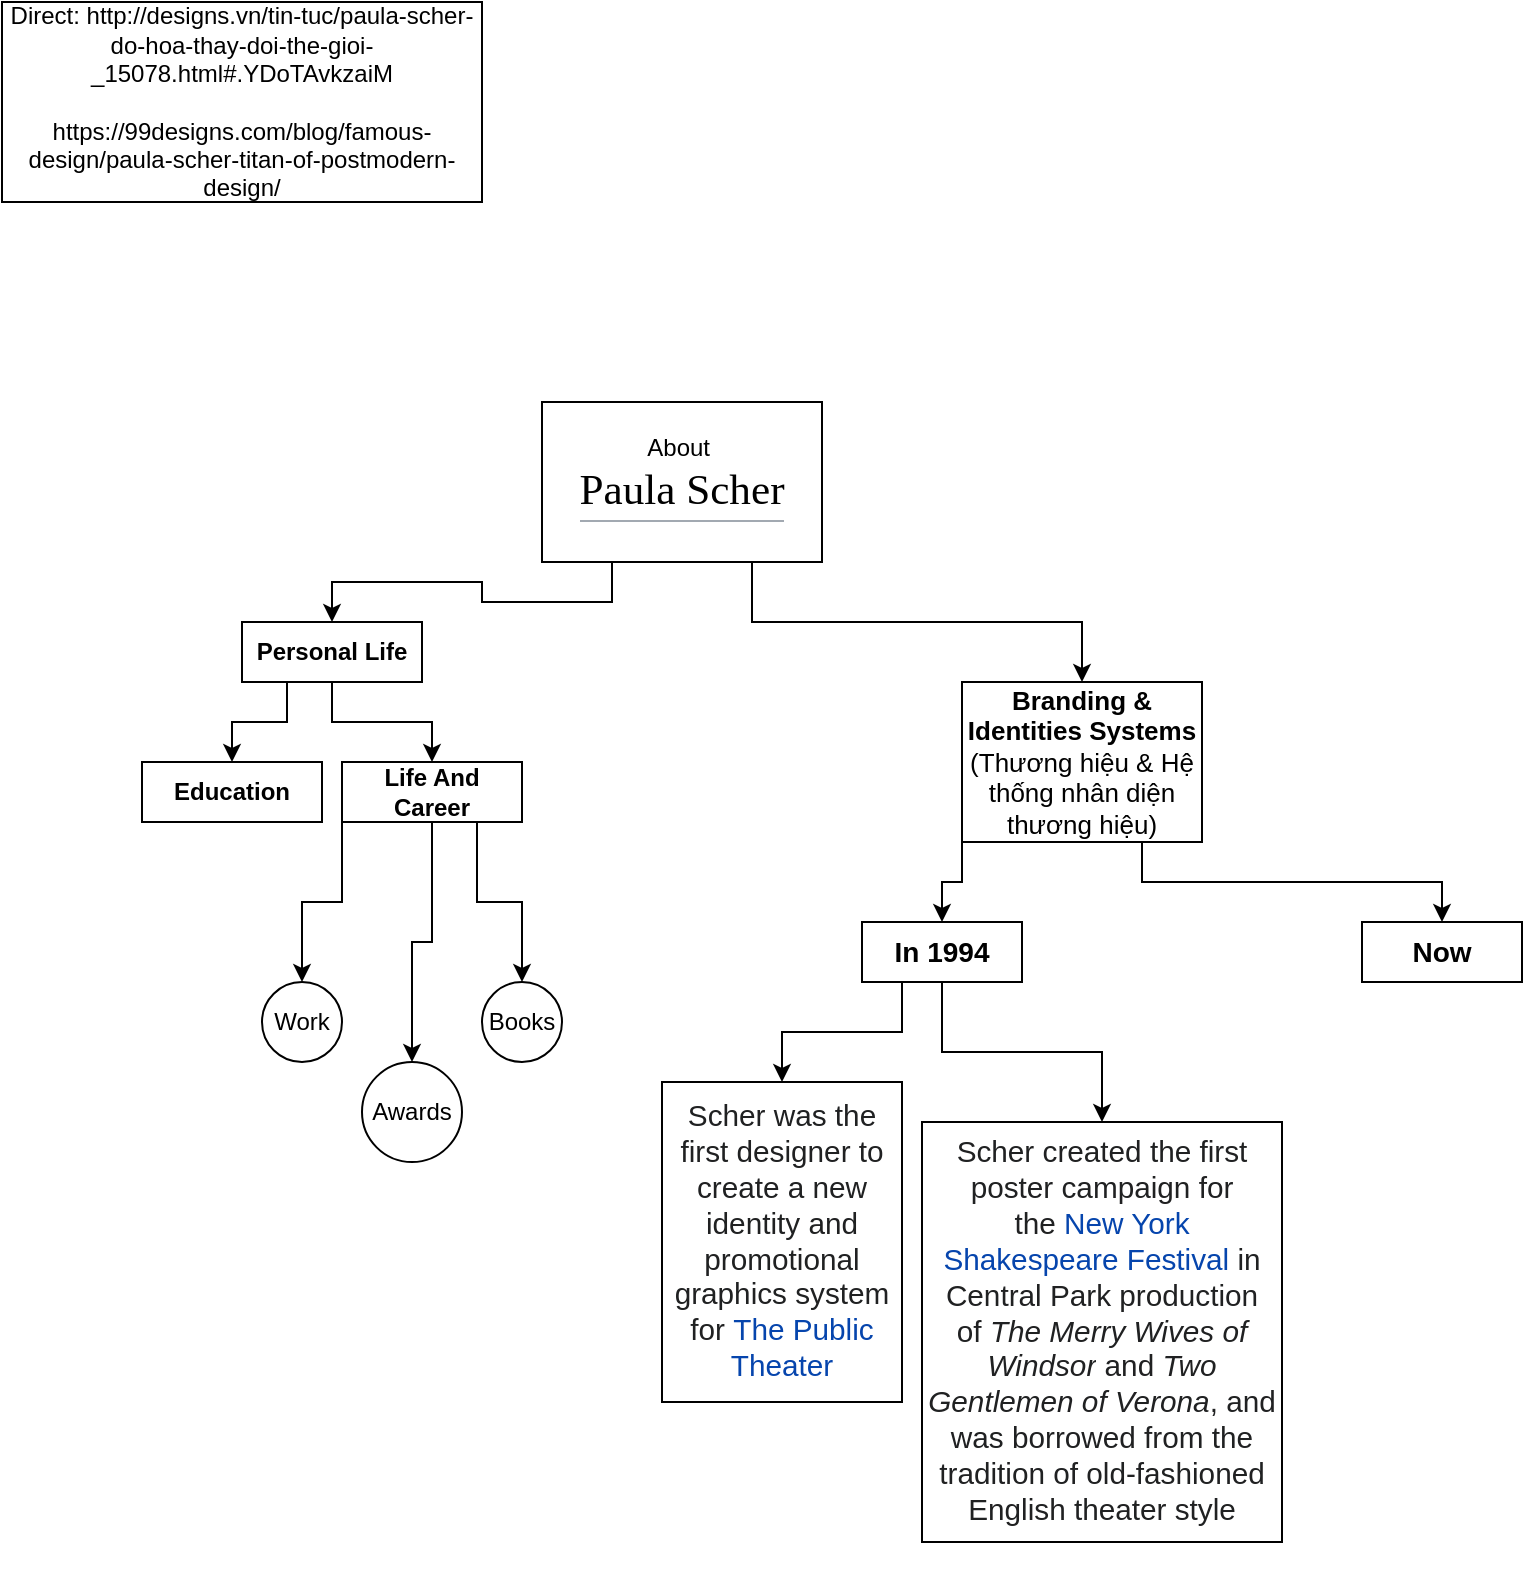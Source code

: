 <mxfile version="14.4.3" type="github">
  <diagram id="C5RBs43oDa-KdzZeNtuy" name="Page-1">
    <mxGraphModel dx="774" dy="778" grid="1" gridSize="10" guides="1" tooltips="1" connect="1" arrows="1" fold="1" page="1" pageScale="1" pageWidth="827" pageHeight="1169" math="0" shadow="0">
      <root>
        <mxCell id="WIyWlLk6GJQsqaUBKTNV-0" />
        <mxCell id="WIyWlLk6GJQsqaUBKTNV-1" parent="WIyWlLk6GJQsqaUBKTNV-0" />
        <mxCell id="FcO7wQIIchZVDiMjkEja-35" style="edgeStyle=orthogonalEdgeStyle;rounded=0;orthogonalLoop=1;jettySize=auto;html=1;exitX=0.25;exitY=1;exitDx=0;exitDy=0;entryX=0.5;entryY=0;entryDx=0;entryDy=0;" edge="1" parent="WIyWlLk6GJQsqaUBKTNV-1" source="FcO7wQIIchZVDiMjkEja-0" target="FcO7wQIIchZVDiMjkEja-15">
          <mxGeometry relative="1" as="geometry" />
        </mxCell>
        <mxCell id="FcO7wQIIchZVDiMjkEja-39" style="edgeStyle=orthogonalEdgeStyle;rounded=0;orthogonalLoop=1;jettySize=auto;html=1;exitX=0.75;exitY=1;exitDx=0;exitDy=0;" edge="1" parent="WIyWlLk6GJQsqaUBKTNV-1" source="FcO7wQIIchZVDiMjkEja-0" target="FcO7wQIIchZVDiMjkEja-13">
          <mxGeometry relative="1" as="geometry" />
        </mxCell>
        <mxCell id="FcO7wQIIchZVDiMjkEja-0" value="About&amp;nbsp;&lt;h1 id=&quot;firstHeading&quot; class=&quot;firstHeading&quot; style=&quot;margin: 0px 0px 0.25em ; padding: 0px ; overflow: visible ; border-bottom: 1px solid rgb(162 , 169 , 177) ; font-size: 1.8em ; font-weight: normal ; font-family: &amp;#34;linux libertine&amp;#34; , &amp;#34;georgia&amp;#34; , &amp;#34;times&amp;#34; , serif ; line-height: 1.3&quot;&gt;Paula Scher&lt;/h1&gt;" style="rounded=0;whiteSpace=wrap;html=1;" vertex="1" parent="WIyWlLk6GJQsqaUBKTNV-1">
          <mxGeometry x="270" y="200" width="140" height="80" as="geometry" />
        </mxCell>
        <mxCell id="FcO7wQIIchZVDiMjkEja-4" value="&lt;b&gt;Education&lt;/b&gt;" style="rounded=0;whiteSpace=wrap;html=1;" vertex="1" parent="WIyWlLk6GJQsqaUBKTNV-1">
          <mxGeometry x="70" y="380" width="90" height="30" as="geometry" />
        </mxCell>
        <mxCell id="FcO7wQIIchZVDiMjkEja-19" style="edgeStyle=orthogonalEdgeStyle;rounded=0;orthogonalLoop=1;jettySize=auto;html=1;exitX=0;exitY=1;exitDx=0;exitDy=0;entryX=0.5;entryY=0;entryDx=0;entryDy=0;" edge="1" parent="WIyWlLk6GJQsqaUBKTNV-1" source="FcO7wQIIchZVDiMjkEja-6" target="FcO7wQIIchZVDiMjkEja-11">
          <mxGeometry relative="1" as="geometry" />
        </mxCell>
        <mxCell id="FcO7wQIIchZVDiMjkEja-33" style="edgeStyle=orthogonalEdgeStyle;rounded=0;orthogonalLoop=1;jettySize=auto;html=1;exitX=0.75;exitY=1;exitDx=0;exitDy=0;" edge="1" parent="WIyWlLk6GJQsqaUBKTNV-1" source="FcO7wQIIchZVDiMjkEja-6" target="FcO7wQIIchZVDiMjkEja-21">
          <mxGeometry relative="1" as="geometry" />
        </mxCell>
        <mxCell id="FcO7wQIIchZVDiMjkEja-34" style="edgeStyle=orthogonalEdgeStyle;rounded=0;orthogonalLoop=1;jettySize=auto;html=1;exitX=0.5;exitY=1;exitDx=0;exitDy=0;" edge="1" parent="WIyWlLk6GJQsqaUBKTNV-1" source="FcO7wQIIchZVDiMjkEja-6" target="FcO7wQIIchZVDiMjkEja-17">
          <mxGeometry relative="1" as="geometry" />
        </mxCell>
        <mxCell id="FcO7wQIIchZVDiMjkEja-6" value="&lt;b&gt;Life And Career&lt;/b&gt;" style="rounded=0;whiteSpace=wrap;html=1;" vertex="1" parent="WIyWlLk6GJQsqaUBKTNV-1">
          <mxGeometry x="170" y="380" width="90" height="30" as="geometry" />
        </mxCell>
        <mxCell id="FcO7wQIIchZVDiMjkEja-11" value="Work" style="ellipse;whiteSpace=wrap;html=1;aspect=fixed;" vertex="1" parent="WIyWlLk6GJQsqaUBKTNV-1">
          <mxGeometry x="130" y="490" width="40" height="40" as="geometry" />
        </mxCell>
        <mxCell id="FcO7wQIIchZVDiMjkEja-28" style="edgeStyle=orthogonalEdgeStyle;rounded=0;orthogonalLoop=1;jettySize=auto;html=1;exitX=0;exitY=1;exitDx=0;exitDy=0;" edge="1" parent="WIyWlLk6GJQsqaUBKTNV-1" source="FcO7wQIIchZVDiMjkEja-13" target="FcO7wQIIchZVDiMjkEja-27">
          <mxGeometry relative="1" as="geometry" />
        </mxCell>
        <mxCell id="FcO7wQIIchZVDiMjkEja-42" style="edgeStyle=orthogonalEdgeStyle;rounded=0;orthogonalLoop=1;jettySize=auto;html=1;exitX=0.75;exitY=1;exitDx=0;exitDy=0;" edge="1" parent="WIyWlLk6GJQsqaUBKTNV-1" source="FcO7wQIIchZVDiMjkEja-13" target="FcO7wQIIchZVDiMjkEja-41">
          <mxGeometry relative="1" as="geometry" />
        </mxCell>
        <mxCell id="FcO7wQIIchZVDiMjkEja-13" value="&lt;font style=&quot;font-size: 13px&quot;&gt;&lt;b&gt;Branding &amp;amp; Identities Systems&lt;/b&gt;&lt;br&gt;(Thương hiệu &amp;amp; Hệ thống nhân diện thương hiệu)&lt;br&gt;&lt;/font&gt;" style="rounded=0;whiteSpace=wrap;html=1;" vertex="1" parent="WIyWlLk6GJQsqaUBKTNV-1">
          <mxGeometry x="480" y="340" width="120" height="80" as="geometry" />
        </mxCell>
        <mxCell id="FcO7wQIIchZVDiMjkEja-36" style="edgeStyle=orthogonalEdgeStyle;rounded=0;orthogonalLoop=1;jettySize=auto;html=1;exitX=0.5;exitY=1;exitDx=0;exitDy=0;" edge="1" parent="WIyWlLk6GJQsqaUBKTNV-1" source="FcO7wQIIchZVDiMjkEja-15" target="FcO7wQIIchZVDiMjkEja-6">
          <mxGeometry relative="1" as="geometry" />
        </mxCell>
        <mxCell id="FcO7wQIIchZVDiMjkEja-37" style="edgeStyle=orthogonalEdgeStyle;rounded=0;orthogonalLoop=1;jettySize=auto;html=1;exitX=0.25;exitY=1;exitDx=0;exitDy=0;entryX=0.5;entryY=0;entryDx=0;entryDy=0;" edge="1" parent="WIyWlLk6GJQsqaUBKTNV-1" source="FcO7wQIIchZVDiMjkEja-15" target="FcO7wQIIchZVDiMjkEja-4">
          <mxGeometry relative="1" as="geometry" />
        </mxCell>
        <mxCell id="FcO7wQIIchZVDiMjkEja-15" value="&lt;b&gt;Personal Life&lt;/b&gt;" style="rounded=0;whiteSpace=wrap;html=1;" vertex="1" parent="WIyWlLk6GJQsqaUBKTNV-1">
          <mxGeometry x="120" y="310" width="90" height="30" as="geometry" />
        </mxCell>
        <mxCell id="FcO7wQIIchZVDiMjkEja-17" value="Awards" style="ellipse;whiteSpace=wrap;html=1;aspect=fixed;" vertex="1" parent="WIyWlLk6GJQsqaUBKTNV-1">
          <mxGeometry x="180" y="530" width="50" height="50" as="geometry" />
        </mxCell>
        <mxCell id="FcO7wQIIchZVDiMjkEja-21" value="Books" style="ellipse;whiteSpace=wrap;html=1;aspect=fixed;" vertex="1" parent="WIyWlLk6GJQsqaUBKTNV-1">
          <mxGeometry x="240" y="490" width="40" height="40" as="geometry" />
        </mxCell>
        <mxCell id="FcO7wQIIchZVDiMjkEja-23" value="&lt;span style=&quot;color: rgb(32 , 33 , 34) ; font-family: sans-serif ; font-size: 14.875px ; font-style: normal ; letter-spacing: normal ; text-indent: 0px ; text-transform: none ; word-spacing: 0px ; background-color: rgb(255 , 255 , 255) ; display: inline ; float: none&quot;&gt;Scher was the first designer to create a new identity and promotional graphics system for&lt;span style=&quot;font-weight: 400&quot;&gt;&amp;nbsp;&lt;/span&gt;&lt;/span&gt;&lt;a href=&quot;https://en.wikipedia.org/wiki/The_Public_Theater&quot; title=&quot;&quot; style=&quot;text-decoration: none ; color: rgb(6 , 69 , 173) ; background: none rgb(255 , 255 , 255) ; font-family: sans-serif ; font-size: 14.875px ; font-style: normal ; font-weight: 400 ; letter-spacing: normal ; text-indent: 0px ; text-transform: none ; word-spacing: 0px&quot;&gt;The Public Theater&lt;/a&gt;" style="rounded=0;whiteSpace=wrap;html=1;" vertex="1" parent="WIyWlLk6GJQsqaUBKTNV-1">
          <mxGeometry x="330" y="540" width="120" height="160" as="geometry" />
        </mxCell>
        <mxCell id="FcO7wQIIchZVDiMjkEja-31" style="edgeStyle=orthogonalEdgeStyle;rounded=0;orthogonalLoop=1;jettySize=auto;html=1;exitX=0.5;exitY=1;exitDx=0;exitDy=0;entryX=0.5;entryY=0;entryDx=0;entryDy=0;" edge="1" parent="WIyWlLk6GJQsqaUBKTNV-1" source="FcO7wQIIchZVDiMjkEja-27" target="FcO7wQIIchZVDiMjkEja-30">
          <mxGeometry relative="1" as="geometry" />
        </mxCell>
        <mxCell id="FcO7wQIIchZVDiMjkEja-32" style="edgeStyle=orthogonalEdgeStyle;rounded=0;orthogonalLoop=1;jettySize=auto;html=1;exitX=0.25;exitY=1;exitDx=0;exitDy=0;entryX=0.5;entryY=0;entryDx=0;entryDy=0;" edge="1" parent="WIyWlLk6GJQsqaUBKTNV-1" source="FcO7wQIIchZVDiMjkEja-27" target="FcO7wQIIchZVDiMjkEja-23">
          <mxGeometry relative="1" as="geometry" />
        </mxCell>
        <mxCell id="FcO7wQIIchZVDiMjkEja-27" value="&lt;b&gt;&lt;font style=&quot;font-size: 14px&quot;&gt;In 1994&lt;/font&gt;&lt;/b&gt;" style="rounded=0;whiteSpace=wrap;html=1;" vertex="1" parent="WIyWlLk6GJQsqaUBKTNV-1">
          <mxGeometry x="430" y="460" width="80" height="30" as="geometry" />
        </mxCell>
        <mxCell id="FcO7wQIIchZVDiMjkEja-30" value="&#xa;&#xa;&lt;span style=&quot;color: rgb(32, 33, 34); font-family: sans-serif; font-size: 14.875px; font-style: normal; font-weight: 400; letter-spacing: normal; text-indent: 0px; text-transform: none; word-spacing: 0px; background-color: rgb(255, 255, 255); display: inline; float: none;&quot;&gt;Scher created the first poster campaign for the&lt;span&gt;&amp;nbsp;&lt;/span&gt;&lt;/span&gt;&lt;a href=&quot;https://en.wikipedia.org/wiki/New_York_Shakespeare_Festival&quot; class=&quot;mw-redirect&quot; title=&quot;New York Shakespeare Festival&quot; style=&quot;text-decoration: none; color: rgb(6, 69, 173); background: none rgb(255, 255, 255); font-family: sans-serif; font-size: 14.875px; font-style: normal; font-weight: 400; letter-spacing: normal; text-indent: 0px; text-transform: none; word-spacing: 0px;&quot;&gt;New York Shakespeare Festival&lt;/a&gt;&lt;span style=&quot;color: rgb(32, 33, 34); font-family: sans-serif; font-size: 14.875px; font-style: normal; font-weight: 400; letter-spacing: normal; text-indent: 0px; text-transform: none; word-spacing: 0px; background-color: rgb(255, 255, 255); display: inline; float: none;&quot;&gt;&lt;span&gt;&amp;nbsp;&lt;/span&gt;in Central Park production of&lt;span&gt;&amp;nbsp;&lt;/span&gt;&lt;/span&gt;&lt;i style=&quot;color: rgb(32, 33, 34); font-family: sans-serif; font-size: 14.875px; font-weight: 400; letter-spacing: normal; text-indent: 0px; text-transform: none; word-spacing: 0px; background-color: rgb(255, 255, 255);&quot;&gt;The Merry Wives of Windsor&lt;/i&gt;&lt;span style=&quot;color: rgb(32, 33, 34); font-family: sans-serif; font-size: 14.875px; font-style: normal; font-weight: 400; letter-spacing: normal; text-indent: 0px; text-transform: none; word-spacing: 0px; background-color: rgb(255, 255, 255); display: inline; float: none;&quot;&gt;&lt;span&gt;&amp;nbsp;&lt;/span&gt;and&lt;span&gt;&amp;nbsp;&lt;/span&gt;&lt;/span&gt;&lt;i style=&quot;color: rgb(32, 33, 34); font-family: sans-serif; font-size: 14.875px; font-weight: 400; letter-spacing: normal; text-indent: 0px; text-transform: none; word-spacing: 0px; background-color: rgb(255, 255, 255);&quot;&gt;Two Gentlemen of Verona&lt;/i&gt;&lt;span style=&quot;color: rgb(32, 33, 34); font-family: sans-serif; font-size: 14.875px; font-style: normal; font-weight: 400; letter-spacing: normal; text-indent: 0px; text-transform: none; word-spacing: 0px; background-color: rgb(255, 255, 255); display: inline; float: none;&quot;&gt;, and was borrowed from the tradition of old-fashioned English theater style&lt;/span&gt;&#xa;&#xa;" style="rounded=0;whiteSpace=wrap;html=1;" vertex="1" parent="WIyWlLk6GJQsqaUBKTNV-1">
          <mxGeometry x="460" y="560" width="180" height="210" as="geometry" />
        </mxCell>
        <mxCell id="FcO7wQIIchZVDiMjkEja-38" value="Direct:&amp;nbsp;http://designs.vn/tin-tuc/paula-scher-do-hoa-thay-doi-the-gioi-_15078.html#.YDoTAvkzaiM&lt;br&gt;&lt;br&gt;https://99designs.com/blog/famous-design/paula-scher-titan-of-postmodern-design/" style="rounded=0;whiteSpace=wrap;html=1;" vertex="1" parent="WIyWlLk6GJQsqaUBKTNV-1">
          <mxGeometry width="240" height="100" as="geometry" />
        </mxCell>
        <mxCell id="FcO7wQIIchZVDiMjkEja-41" value="&lt;b&gt;&lt;font style=&quot;font-size: 14px&quot;&gt;Now&lt;/font&gt;&lt;/b&gt;" style="rounded=0;whiteSpace=wrap;html=1;" vertex="1" parent="WIyWlLk6GJQsqaUBKTNV-1">
          <mxGeometry x="680" y="460" width="80" height="30" as="geometry" />
        </mxCell>
      </root>
    </mxGraphModel>
  </diagram>
</mxfile>
